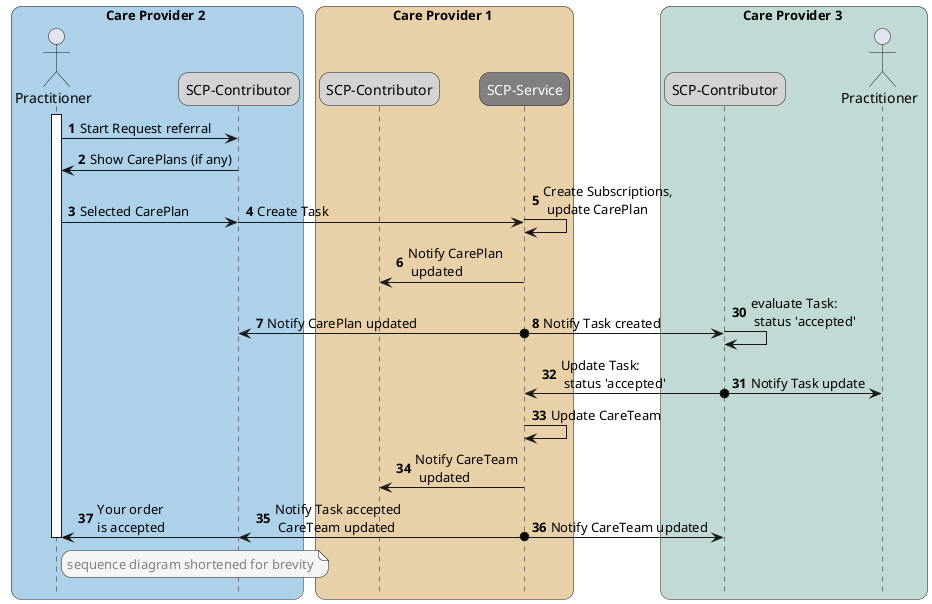 @startuml overview-task-negotiation-1-2-3-careplan

skinparam roundcorner 20
skinparam defaultFontName Arial 


!pragma teoz true


box Care Provider 2 #acd1e9
    actor "Practitioner" as P2
    participant "SCP-Contributor" as C2 #LightGray
end box
box Care Provider 1 #e8d0a9
    participant "SCP-Contributor" as C1 #LightGray
    participant "<font color=white>SCP-Service" as S1 #Gray
end box
box Care Provider 3 #c1dad6
     participant "SCP-Contributor" as C3 #LightGray
    actor "Practitioner" as P3
end box

hide footbox

activate P2
autonumber 
P2 -> C2 : Start Request referral
C2 -> P2 : Show CarePlans (if any)
P2 -> C2 : Selected CarePlan

& C2 -> S1 : Create Task
' \nand CarePlan (if any)
& S1 -> S1  : Create Subscriptions,\n update CarePlan 
S1 -> C1 : Notify CarePlan\n updated
 S1 o-> C2 : Notify CarePlan updated
& S1 o-> C3  : Notify Task created

autonumber 30
& C3 -> C3 : evaluate Task:\n status 'accepted'

C3 o-> P3 : Notify Task update
& C3 o-> S1 : Update Task: \n status 'accepted'
 S1 -> S1  : Update CareTeam
 S1 -> C1 :Notify CareTeam\n updated
S1 -> C2 :Notify Task accepted\n CareTeam updated
& S1 o-> C3 :Notify CareTeam updated
& C2 -> P2 : Your order \nis accepted
deactivate P2
note right P2 #WhiteSmoke
<color #Gray>sequence diagram shortened for brevity
end note

' activate P3
' P3 -> C3 : starting with Task
' & C3 -> S1 : Update Task: status in-progress
' & S1 -> C2 : Notify Task update
' & C2 -> P2 : Notify Task update

' == waiting for Task to finish ==
' P3 -> C3 : Task completed
' & C3 -> S1 : Update Task: status complete
'  S1 -> S1  : Update CareTeam
' S1 -> C2 :Notify Task update\n CareTeam updated
' & S1 o-> C3 :Notify CareTeam updated
' & C2 -> P2 : Notify Task update
' deactivate P3
@enduml

